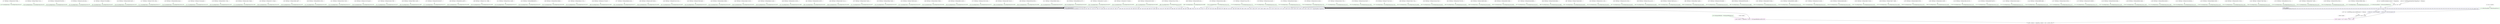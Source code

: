 digraph "verify" {
concentrate=true
node [style=filled, fillcolor=orangered]

"s28" [
label="s28: TestSigmaDslBuilder = TestSigmaDslBuilderCtor()"
shape=box, color=green, tooltip="s28:TestSigmaDslBuilder", style=filled, fillcolor=white
]
"s3" [
label="s3: ColOverArrayBuilder = ColOverArrayBuilderCtor()"
shape=box, color=green, tooltip="s3:ColOverArrayBuilder", style=filled, fillcolor=white
]
"s37" [
label="s37: WECPoint = ECPoint(33ce79,73ff5a,...)"
shape=box, color=gray, tooltip="s37:WECPoint", style=filled, fillcolor=white
]
"s43" [
label="s43: ProveDlogEvidence = ProveDlogEvidenceCtor(s37)"
shape=box, color=green, tooltip="s43:ProveDlogEvidence", style=filled, fillcolor=white
]
"s52" [
label="s52: WECPoint = ECPoint(766a04,72d12c,...)"
shape=box, color=gray, tooltip="s52:WECPoint", style=filled, fillcolor=white
]
"s56" [
label="s56: ProveDlogEvidence = ProveDlogEvidenceCtor(s52)"
shape=box, color=green, tooltip="s56:ProveDlogEvidence", style=filled, fillcolor=white
]
"s65" [
label="s65: WECPoint = ECPoint(6437f0,5497b8,...)"
shape=box, color=gray, tooltip="s65:WECPoint", style=filled, fillcolor=white
]
"s69" [
label="s69: ProveDlogEvidence = ProveDlogEvidenceCtor(s65)"
shape=box, color=green, tooltip="s69:ProveDlogEvidence", style=filled, fillcolor=white
]
"s78" [
label="s78: WECPoint = ECPoint(421a38,43c8ec,...)"
shape=box, color=gray, tooltip="s78:WECPoint", style=filled, fillcolor=white
]
"s82" [
label="s82: ProveDlogEvidence = ProveDlogEvidenceCtor(s78)"
shape=box, color=green, tooltip="s82:ProveDlogEvidence", style=filled, fillcolor=white
]
"s91" [
label="s91: WECPoint = ECPoint(317f1b,68d8bd,...)"
shape=box, color=gray, tooltip="s91:WECPoint", style=filled, fillcolor=white
]
"s95" [
label="s95: ProveDlogEvidence = ProveDlogEvidenceCtor(s91)"
shape=box, color=green, tooltip="s95:ProveDlogEvidence", style=filled, fillcolor=white
]
"s104" [
label="s104: WECPoint = ECPoint(2d2b06,19ed7b,...)"
shape=box, color=gray, tooltip="s104:WECPoint", style=filled, fillcolor=white
]
"s108" [
label="s108: ProveDlogEvidence = ProveDlogEvidenceCtor(s104)"
shape=box, color=green, tooltip="s108:ProveDlogEvidence", style=filled, fillcolor=white
]
"s117" [
label="s117: WECPoint = ECPoint(7a7505,11f5d4,...)"
shape=box, color=gray, tooltip="s117:WECPoint", style=filled, fillcolor=white
]
"s121" [
label="s121: ProveDlogEvidence = ProveDlogEvidenceCtor(s117)"
shape=box, color=green, tooltip="s121:ProveDlogEvidence", style=filled, fillcolor=white
]
"s130" [
label="s130: WECPoint = ECPoint(6c804b,43da42,...)"
shape=box, color=gray, tooltip="s130:WECPoint", style=filled, fillcolor=white
]
"s134" [
label="s134: ProveDlogEvidence = ProveDlogEvidenceCtor(s130)"
shape=box, color=green, tooltip="s134:ProveDlogEvidence", style=filled, fillcolor=white
]
"s143" [
label="s143: WECPoint = ECPoint(1472ab,6aee40,...)"
shape=box, color=gray, tooltip="s143:WECPoint", style=filled, fillcolor=white
]
"s147" [
label="s147: ProveDlogEvidence = ProveDlogEvidenceCtor(s143)"
shape=box, color=green, tooltip="s147:ProveDlogEvidence", style=filled, fillcolor=white
]
"s156" [
label="s156: WECPoint = ECPoint(3f1802,1722bb,...)"
shape=box, color=gray, tooltip="s156:WECPoint", style=filled, fillcolor=white
]
"s160" [
label="s160: ProveDlogEvidence = ProveDlogEvidenceCtor(s156)"
shape=box, color=green, tooltip="s160:ProveDlogEvidence", style=filled, fillcolor=white
]
"s169" [
label="s169: WECPoint = ECPoint(1afb1d,7bdd4b,...)"
shape=box, color=gray, tooltip="s169:WECPoint", style=filled, fillcolor=white
]
"s173" [
label="s173: ProveDlogEvidence = ProveDlogEvidenceCtor(s169)"
shape=box, color=green, tooltip="s173:ProveDlogEvidence", style=filled, fillcolor=white
]
"s182" [
label="s182: WECPoint = ECPoint(45217c,25bee0,...)"
shape=box, color=gray, tooltip="s182:WECPoint", style=filled, fillcolor=white
]
"s186" [
label="s186: ProveDlogEvidence = ProveDlogEvidenceCtor(s182)"
shape=box, color=green, tooltip="s186:ProveDlogEvidence", style=filled, fillcolor=white
]
"s195" [
label="s195: WECPoint = ECPoint(19bfb1,6a8f77,...)"
shape=box, color=gray, tooltip="s195:WECPoint", style=filled, fillcolor=white
]
"s199" [
label="s199: ProveDlogEvidence = ProveDlogEvidenceCtor(s195)"
shape=box, color=green, tooltip="s199:ProveDlogEvidence", style=filled, fillcolor=white
]
"s208" [
label="s208: WECPoint = ECPoint(693918,10051e,...)"
shape=box, color=gray, tooltip="s208:WECPoint", style=filled, fillcolor=white
]
"s212" [
label="s212: ProveDlogEvidence = ProveDlogEvidenceCtor(s208)"
shape=box, color=green, tooltip="s212:ProveDlogEvidence", style=filled, fillcolor=white
]
"s221" [
label="s221: WECPoint = ECPoint(19193e,724335,...)"
shape=box, color=gray, tooltip="s221:WECPoint", style=filled, fillcolor=white
]
"s225" [
label="s225: ProveDlogEvidence = ProveDlogEvidenceCtor(s221)"
shape=box, color=green, tooltip="s225:ProveDlogEvidence", style=filled, fillcolor=white
]
"s234" [
label="s234: WECPoint = ECPoint(122155,6ada55,...)"
shape=box, color=gray, tooltip="s234:WECPoint", style=filled, fillcolor=white
]
"s238" [
label="s238: ProveDlogEvidence = ProveDlogEvidenceCtor(s234)"
shape=box, color=green, tooltip="s238:ProveDlogEvidence", style=filled, fillcolor=white
]
"s247" [
label="s247: WECPoint = ECPoint(322e04,275b87,...)"
shape=box, color=gray, tooltip="s247:WECPoint", style=filled, fillcolor=white
]
"s251" [
label="s251: ProveDlogEvidence = ProveDlogEvidenceCtor(s247)"
shape=box, color=green, tooltip="s251:ProveDlogEvidence", style=filled, fillcolor=white
]
"s260" [
label="s260: WECPoint = ECPoint(709831,31e835,...)"
shape=box, color=gray, tooltip="s260:WECPoint", style=filled, fillcolor=white
]
"s264" [
label="s264: ProveDlogEvidence = ProveDlogEvidenceCtor(s260)"
shape=box, color=green, tooltip="s264:ProveDlogEvidence", style=filled, fillcolor=white
]
"s273" [
label="s273: WECPoint = ECPoint(5047d6,36e707,...)"
shape=box, color=gray, tooltip="s273:WECPoint", style=filled, fillcolor=white
]
"s277" [
label="s277: ProveDlogEvidence = ProveDlogEvidenceCtor(s273)"
shape=box, color=green, tooltip="s277:ProveDlogEvidence", style=filled, fillcolor=white
]
"s286" [
label="s286: WECPoint = ECPoint(fb322a,4d8701,...)"
shape=box, color=gray, tooltip="s286:WECPoint", style=filled, fillcolor=white
]
"s290" [
label="s290: ProveDlogEvidence = ProveDlogEvidenceCtor(s286)"
shape=box, color=green, tooltip="s290:ProveDlogEvidence", style=filled, fillcolor=white
]
"s299" [
label="s299: WECPoint = ECPoint(1151c1,7dff5b,...)"
shape=box, color=gray, tooltip="s299:WECPoint", style=filled, fillcolor=white
]
"s303" [
label="s303: ProveDlogEvidence = ProveDlogEvidenceCtor(s299)"
shape=box, color=green, tooltip="s303:ProveDlogEvidence", style=filled, fillcolor=white
]
"s312" [
label="s312: WECPoint = ECPoint(5332e1,3ce958,...)"
shape=box, color=gray, tooltip="s312:WECPoint", style=filled, fillcolor=white
]
"s316" [
label="s316: ProveDlogEvidence = ProveDlogEvidenceCtor(s312)"
shape=box, color=green, tooltip="s316:ProveDlogEvidence", style=filled, fillcolor=white
]
"s325" [
label="s325: WECPoint = ECPoint(69fd8d,f6027a,...)"
shape=box, color=gray, tooltip="s325:WECPoint", style=filled, fillcolor=white
]
"s329" [
label="s329: ProveDlogEvidence = ProveDlogEvidenceCtor(s325)"
shape=box, color=green, tooltip="s329:ProveDlogEvidence", style=filled, fillcolor=white
]
"s338" [
label="s338: WECPoint = ECPoint(655e32,669e61,...)"
shape=box, color=gray, tooltip="s338:WECPoint", style=filled, fillcolor=white
]
"s342" [
label="s342: ProveDlogEvidence = ProveDlogEvidenceCtor(s338)"
shape=box, color=green, tooltip="s342:ProveDlogEvidence", style=filled, fillcolor=white
]
"s351" [
label="s351: WECPoint = ECPoint(5fdca5,1137a4,...)"
shape=box, color=gray, tooltip="s351:WECPoint", style=filled, fillcolor=white
]
"s355" [
label="s355: ProveDlogEvidence = ProveDlogEvidenceCtor(s351)"
shape=box, color=green, tooltip="s355:ProveDlogEvidence", style=filled, fillcolor=white
]
"s364" [
label="s364: WECPoint = ECPoint(ec1275,6cb3e7,...)"
shape=box, color=gray, tooltip="s364:WECPoint", style=filled, fillcolor=white
]
"s368" [
label="s368: ProveDlogEvidence = ProveDlogEvidenceCtor(s364)"
shape=box, color=green, tooltip="s368:ProveDlogEvidence", style=filled, fillcolor=white
]
"s377" [
label="s377: WECPoint = ECPoint(499a8b,5ac39a,...)"
shape=box, color=gray, tooltip="s377:WECPoint", style=filled, fillcolor=white
]
"s381" [
label="s381: ProveDlogEvidence = ProveDlogEvidenceCtor(s377)"
shape=box, color=green, tooltip="s381:ProveDlogEvidence", style=filled, fillcolor=white
]
"s390" [
label="s390: WECPoint = ECPoint(1a30d7,6d2dcb,...)"
shape=box, color=gray, tooltip="s390:WECPoint", style=filled, fillcolor=white
]
"s394" [
label="s394: ProveDlogEvidence = ProveDlogEvidenceCtor(s390)"
shape=box, color=green, tooltip="s394:ProveDlogEvidence", style=filled, fillcolor=white
]
"s403" [
label="s403: WECPoint = ECPoint(6215a5,315c5a,...)"
shape=box, color=gray, tooltip="s403:WECPoint", style=filled, fillcolor=white
]
"s407" [
label="s407: ProveDlogEvidence = ProveDlogEvidenceCtor(s403)"
shape=box, color=green, tooltip="s407:ProveDlogEvidence", style=filled, fillcolor=white
]
"s416" [
label="s416: WECPoint = ECPoint(337f48,34e6cf,...)"
shape=box, color=gray, tooltip="s416:WECPoint", style=filled, fillcolor=white
]
"s420" [
label="s420: ProveDlogEvidence = ProveDlogEvidenceCtor(s416)"
shape=box, color=green, tooltip="s420:ProveDlogEvidence", style=filled, fillcolor=white
]
"s429" [
label="s429: WECPoint = ECPoint(49a94c,306640,...)"
shape=box, color=gray, tooltip="s429:WECPoint", style=filled, fillcolor=white
]
"s433" [
label="s433: ProveDlogEvidence = ProveDlogEvidenceCtor(s429)"
shape=box, color=green, tooltip="s433:ProveDlogEvidence", style=filled, fillcolor=white
]
"s442" [
label="s442: WECPoint = ECPoint(19ebb2,310169,...)"
shape=box, color=gray, tooltip="s442:WECPoint", style=filled, fillcolor=white
]
"s446" [
label="s446: ProveDlogEvidence = ProveDlogEvidenceCtor(s442)"
shape=box, color=green, tooltip="s446:ProveDlogEvidence", style=filled, fillcolor=white
]
"s455" [
label="s455: WECPoint = ECPoint(6bbe3c,22ad43,...)"
shape=box, color=gray, tooltip="s455:WECPoint", style=filled, fillcolor=white
]
"s459" [
label="s459: ProveDlogEvidence = ProveDlogEvidenceCtor(s455)"
shape=box, color=green, tooltip="s459:ProveDlogEvidence", style=filled, fillcolor=white
]
"s468" [
label="s468: WECPoint = ECPoint(4b33c1,36e76a,...)"
shape=box, color=gray, tooltip="s468:WECPoint", style=filled, fillcolor=white
]
"s472" [
label="s472: ProveDlogEvidence = ProveDlogEvidenceCtor(s468)"
shape=box, color=green, tooltip="s472:ProveDlogEvidence", style=filled, fillcolor=white
]
"s481" [
label="s481: WECPoint = ECPoint(6c835c,5c9576,...)"
shape=box, color=gray, tooltip="s481:WECPoint", style=filled, fillcolor=white
]
"s485" [
label="s485: ProveDlogEvidence = ProveDlogEvidenceCtor(s481)"
shape=box, color=green, tooltip="s485:ProveDlogEvidence", style=filled, fillcolor=white
]
"s494" [
label="s494: WECPoint = ECPoint(1b0db7,2d11a2,...)"
shape=box, color=gray, tooltip="s494:WECPoint", style=filled, fillcolor=white
]
"s498" [
label="s498: ProveDlogEvidence = ProveDlogEvidenceCtor(s494)"
shape=box, color=green, tooltip="s498:ProveDlogEvidence", style=filled, fillcolor=white
]
"s507" [
label="s507: WECPoint = ECPoint(23de37,54281a,...)"
shape=box, color=gray, tooltip="s507:WECPoint", style=filled, fillcolor=white
]
"s511" [
label="s511: ProveDlogEvidence = ProveDlogEvidenceCtor(s507)"
shape=box, color=green, tooltip="s511:ProveDlogEvidence", style=filled, fillcolor=white
]
"s520" [
label="s520: WECPoint = ECPoint(3009ab,74b284,...)"
shape=box, color=gray, tooltip="s520:WECPoint", style=filled, fillcolor=white
]
"s524" [
label="s524: ProveDlogEvidence = ProveDlogEvidenceCtor(s520)"
shape=box, color=green, tooltip="s524:ProveDlogEvidence", style=filled, fillcolor=white
]
"s533" [
label="s533: WECPoint = ECPoint(71695f,242a92,...)"
shape=box, color=gray, tooltip="s533:WECPoint", style=filled, fillcolor=white
]
"s537" [
label="s537: ProveDlogEvidence = ProveDlogEvidenceCtor(s533)"
shape=box, color=green, tooltip="s537:ProveDlogEvidence", style=filled, fillcolor=white
]
"s546" [
label="s546: WECPoint = ECPoint(338d1b,79590b,...)"
shape=box, color=gray, tooltip="s546:WECPoint", style=filled, fillcolor=white
]
"s550" [
label="s550: ProveDlogEvidence = ProveDlogEvidenceCtor(s546)"
shape=box, color=green, tooltip="s550:ProveDlogEvidence", style=filled, fillcolor=white
]
"s559" [
label="s559: WECPoint = ECPoint(6f3fc1,3dd13d,...)"
shape=box, color=gray, tooltip="s559:WECPoint", style=filled, fillcolor=white
]
"s563" [
label="s563: ProveDlogEvidence = ProveDlogEvidenceCtor(s559)"
shape=box, color=green, tooltip="s563:ProveDlogEvidence", style=filled, fillcolor=white
]
"s572" [
label="s572: WECPoint = ECPoint(aa7282,52c5dd,...)"
shape=box, color=gray, tooltip="s572:WECPoint", style=filled, fillcolor=white
]
"s576" [
label="s576: ProveDlogEvidence = ProveDlogEvidenceCtor(s572)"
shape=box, color=green, tooltip="s576:ProveDlogEvidence", style=filled, fillcolor=white
]
"s585" [
label="s585: WECPoint = ECPoint(2c9827,644132,...)"
shape=box, color=gray, tooltip="s585:WECPoint", style=filled, fillcolor=white
]
"s589" [
label="s589: ProveDlogEvidence = ProveDlogEvidenceCtor(s585)"
shape=box, color=green, tooltip="s589:ProveDlogEvidence", style=filled, fillcolor=white
]
"s598" [
label="s598: WECPoint = ECPoint(30032f,a8740b,...)"
shape=box, color=gray, tooltip="s598:WECPoint", style=filled, fillcolor=white
]
"s602" [
label="s602: ProveDlogEvidence = ProveDlogEvidenceCtor(s598)"
shape=box, color=green, tooltip="s602:ProveDlogEvidence", style=filled, fillcolor=white
]
"s611" [
label="s611: WECPoint = ECPoint(3884f3,16bd2a,...)"
shape=box, color=gray, tooltip="s611:WECPoint", style=filled, fillcolor=white
]
"s615" [
label="s615: ProveDlogEvidence = ProveDlogEvidenceCtor(s611)"
shape=box, color=green, tooltip="s615:ProveDlogEvidence", style=filled, fillcolor=white
]
"s624" [
label="s624: WECPoint = ECPoint(66b5b3,447270,...)"
shape=box, color=gray, tooltip="s624:WECPoint", style=filled, fillcolor=white
]
"s628" [
label="s628: ProveDlogEvidence = ProveDlogEvidenceCtor(s624)"
shape=box, color=green, tooltip="s628:ProveDlogEvidence", style=filled, fillcolor=white
]
"s637" [
label="s637: WECPoint = ECPoint(40e17e,1ab319,...)"
shape=box, color=gray, tooltip="s637:WECPoint", style=filled, fillcolor=white
]
"s641" [
label="s641: ProveDlogEvidence = ProveDlogEvidenceCtor(s637)"
shape=box, color=green, tooltip="s641:ProveDlogEvidence", style=filled, fillcolor=white
]
"s650" [
label="s650: WECPoint = ECPoint(621170,28ed54,...)"
shape=box, color=gray, tooltip="s650:WECPoint", style=filled, fillcolor=white
]
"s654" [
label="s654: ProveDlogEvidence = ProveDlogEvidenceCtor(s650)"
shape=box, color=green, tooltip="s654:ProveDlogEvidence", style=filled, fillcolor=white
]
"s663" [
label="s663: WECPoint = ECPoint(423615,626417,...)"
shape=box, color=gray, tooltip="s663:WECPoint", style=filled, fillcolor=white
]
"s667" [
label="s667: ProveDlogEvidence = ProveDlogEvidenceCtor(s663)"
shape=box, color=green, tooltip="s667:ProveDlogEvidence", style=filled, fillcolor=white
]
"s676" [
label="s676: WECPoint = ECPoint(105ccb,37d5dc,...)"
shape=box, color=gray, tooltip="s676:WECPoint", style=filled, fillcolor=white
]
"s680" [
label="s680: ProveDlogEvidence = ProveDlogEvidenceCtor(s676)"
shape=box, color=green, tooltip="s680:ProveDlogEvidence", style=filled, fillcolor=white
]
"s689" [
label="s689: WECPoint = ECPoint(5e3f5f,5a1f4c,...)"
shape=box, color=gray, tooltip="s689:WECPoint", style=filled, fillcolor=white
]
"s693" [
label="s693: ProveDlogEvidence = ProveDlogEvidenceCtor(s689)"
shape=box, color=green, tooltip="s693:ProveDlogEvidence", style=filled, fillcolor=white
]
"s702" [
label="s702: WECPoint = ECPoint(3d22bd,2ad8fe,...)"
shape=box, color=gray, tooltip="s702:WECPoint", style=filled, fillcolor=white
]
"s706" [
label="s706: ProveDlogEvidence = ProveDlogEvidenceCtor(s702)"
shape=box, color=green, tooltip="s706:ProveDlogEvidence", style=filled, fillcolor=white
]
"s715" [
label="s715: WECPoint = ECPoint(b723ca,6c70f2,...)"
shape=box, color=gray, tooltip="s715:WECPoint", style=filled, fillcolor=white
]
"s719" [
label="s719: ProveDlogEvidence = ProveDlogEvidenceCtor(s715)"
shape=box, color=green, tooltip="s719:ProveDlogEvidence", style=filled, fillcolor=white
]
"s728" [
label="s728: WECPoint = ECPoint(3cd2ac,6ae1f8,...)"
shape=box, color=gray, tooltip="s728:WECPoint", style=filled, fillcolor=white
]
"s732" [
label="s732: ProveDlogEvidence = ProveDlogEvidenceCtor(s728)"
shape=box, color=green, tooltip="s732:ProveDlogEvidence", style=filled, fillcolor=white
]
"s741" [
label="s741: WECPoint = ECPoint(85a5d2,63ebef,...)"
shape=box, color=gray, tooltip="s741:WECPoint", style=filled, fillcolor=white
]
"s745" [
label="s745: ProveDlogEvidence = ProveDlogEvidenceCtor(s741)"
shape=box, color=green, tooltip="s745:ProveDlogEvidence", style=filled, fillcolor=white
]
"s754" [
label="s754: WECPoint = ECPoint(5e5c24,241b64,...)"
shape=box, color=gray, tooltip="s754:WECPoint", style=filled, fillcolor=white
]
"s758" [
label="s758: ProveDlogEvidence = ProveDlogEvidenceCtor(s754)"
shape=box, color=green, tooltip="s758:ProveDlogEvidence", style=filled, fillcolor=white
]
"s767" [
label="s767: WECPoint = ECPoint(423d2b,5173f4,...)"
shape=box, color=gray, tooltip="s767:WECPoint", style=filled, fillcolor=white
]
"s771" [
label="s771: ProveDlogEvidence = ProveDlogEvidenceCtor(s767)"
shape=box, color=green, tooltip="s771:ProveDlogEvidence", style=filled, fillcolor=white
]
"s780" [
label="s780: WECPoint = ECPoint(2d1da5,564237,...)"
shape=box, color=gray, tooltip="s780:WECPoint", style=filled, fillcolor=white
]
"s784" [
label="s784: ProveDlogEvidence = ProveDlogEvidenceCtor(s780)"
shape=box, color=green, tooltip="s784:ProveDlogEvidence", style=filled, fillcolor=white
]
"s793" [
label="s793: WECPoint = ECPoint(2772ef,7e2c63,...)"
shape=box, color=gray, tooltip="s793:WECPoint", style=filled, fillcolor=white
]
"s797" [
label="s797: ProveDlogEvidence = ProveDlogEvidenceCtor(s793)"
shape=box, color=green, tooltip="s797:ProveDlogEvidence", style=filled, fillcolor=white
]
"s806" [
label="s806: WECPoint = ECPoint(7b2d91,17fa2a,...)"
shape=box, color=gray, tooltip="s806:WECPoint", style=filled, fillcolor=white
]
"s810" [
label="s810: ProveDlogEvidence = ProveDlogEvidenceCtor(s806)"
shape=box, color=green, tooltip="s810:ProveDlogEvidence", style=filled, fillcolor=white
]
"s819" [
label="s819: WECPoint = ECPoint(1e524a,67e1d6,...)"
shape=box, color=gray, tooltip="s819:WECPoint", style=filled, fillcolor=white
]
"s823" [
label="s823: ProveDlogEvidence = ProveDlogEvidenceCtor(s819)"
shape=box, color=green, tooltip="s823:ProveDlogEvidence", style=filled, fillcolor=white
]
"s832" [
label="s832: WECPoint = ECPoint(3dc575,651504,...)"
shape=box, color=gray, tooltip="s832:WECPoint", style=filled, fillcolor=white
]
"s836" [
label="s836: ProveDlogEvidence = ProveDlogEvidenceCtor(s832)"
shape=box, color=green, tooltip="s836:ProveDlogEvidence", style=filled, fillcolor=white
]
"s845" [
label="s845: WECPoint = ECPoint(149df6,54e66c,...)"
shape=box, color=gray, tooltip="s845:WECPoint", style=filled, fillcolor=white
]
"s849" [
label="s849: ProveDlogEvidence = ProveDlogEvidenceCtor(s845)"
shape=box, color=green, tooltip="s849:ProveDlogEvidence", style=filled, fillcolor=white
]
"s858" [
label="s858: WECPoint = ECPoint(6cf925,359fd1,...)"
shape=box, color=gray, tooltip="s858:WECPoint", style=filled, fillcolor=white
]
"s862" [
label="s862: ProveDlogEvidence = ProveDlogEvidenceCtor(s858)"
shape=box, color=green, tooltip="s862:ProveDlogEvidence", style=filled, fillcolor=white
]
"s871" [
label="s871: WECPoint = ECPoint(616a3d,6d681a,...)"
shape=box, color=gray, tooltip="s871:WECPoint", style=filled, fillcolor=white
]
"s875" [
label="s875: ProveDlogEvidence = ProveDlogEvidenceCtor(s871)"
shape=box, color=green, tooltip="s875:ProveDlogEvidence", style=filled, fillcolor=white
]
"s884" [
label="s884: WECPoint = ECPoint(55445f,3498cd,...)"
shape=box, color=gray, tooltip="s884:WECPoint", style=filled, fillcolor=white
]
"s888" [
label="s888: ProveDlogEvidence = ProveDlogEvidenceCtor(s884)"
shape=box, color=green, tooltip="s888:ProveDlogEvidence", style=filled, fillcolor=white
]
"s897" [
label="s897: WECPoint = ECPoint(724448,3d30b7,...)"
shape=box, color=gray, tooltip="s897:WECPoint", style=filled, fillcolor=white
]
"s901" [
label="s901: ProveDlogEvidence = ProveDlogEvidenceCtor(s897)"
shape=box, color=green, tooltip="s901:ProveDlogEvidence", style=filled, fillcolor=white
]
"s910" [
label="s910: WECPoint = ECPoint(1fe101,c15c9c,...)"
shape=box, color=gray, tooltip="s910:WECPoint", style=filled, fillcolor=white
]
"s914" [
label="s914: ProveDlogEvidence = ProveDlogEvidenceCtor(s910)"
shape=box, color=green, tooltip="s914:ProveDlogEvidence", style=filled, fillcolor=white
]
"s923" [
label="s923: WECPoint = ECPoint(4ce7de,74f13b,...)"
shape=box, color=gray, tooltip="s923:WECPoint", style=filled, fillcolor=white
]
"s927" [
label="s927: ProveDlogEvidence = ProveDlogEvidenceCtor(s923)"
shape=box, color=green, tooltip="s927:ProveDlogEvidence", style=filled, fillcolor=white
]
"s936" [
label="s936: WECPoint = ECPoint(1281aa,4a152c,...)"
shape=box, color=gray, tooltip="s936:WECPoint", style=filled, fillcolor=white
]
"s940" [
label="s940: ProveDlogEvidence = ProveDlogEvidenceCtor(s936)"
shape=box, color=green, tooltip="s940:ProveDlogEvidence", style=filled, fillcolor=white
]
"s949" [
label="s949: WECPoint = ECPoint(7c9d95,4ae11a,...)"
shape=box, color=gray, tooltip="s949:WECPoint", style=filled, fillcolor=white
]
"s953" [
label="s953: ProveDlogEvidence = ProveDlogEvidenceCtor(s949)"
shape=box, color=green, tooltip="s953:ProveDlogEvidence", style=filled, fillcolor=white
]
"s962" [
label="s962: WECPoint = ECPoint(3f6ae7,4ed8cd,...)"
shape=box, color=gray, tooltip="s962:WECPoint", style=filled, fillcolor=white
]
"s966" [
label="s966: ProveDlogEvidence = ProveDlogEvidenceCtor(s962)"
shape=box, color=green, tooltip="s966:ProveDlogEvidence", style=filled, fillcolor=white
]
"s975" [
label="s975: WECPoint = ECPoint(431539,40bbb7,...)"
shape=box, color=gray, tooltip="s975:WECPoint", style=filled, fillcolor=white
]
"s979" [
label="s979: ProveDlogEvidence = ProveDlogEvidenceCtor(s975)"
shape=box, color=green, tooltip="s979:ProveDlogEvidence", style=filled, fillcolor=white
]
"s988" [
label="s988: WECPoint = ECPoint(4b9766,6e1662,...)"
shape=box, color=gray, tooltip="s988:WECPoint", style=filled, fillcolor=white
]
"s992" [
label="s992: ProveDlogEvidence = ProveDlogEvidenceCtor(s988)"
shape=box, color=green, tooltip="s992:ProveDlogEvidence", style=filled, fillcolor=white
]
"s1001" [
label="s1001: WECPoint = ECPoint(4fed70,5c60ab,...)"
shape=box, color=gray, tooltip="s1001:WECPoint", style=filled, fillcolor=white
]
"s1005" [
label="s1005: ProveDlogEvidence = ProveDlogEvidenceCtor(s1001)"
shape=box, color=green, tooltip="s1005:ProveDlogEvidence", style=filled, fillcolor=white
]
"s1014" [
label="s1014: WECPoint = ECPoint(600652,2a8996,...)"
shape=box, color=gray, tooltip="s1014:WECPoint", style=filled, fillcolor=white
]
"s1018" [
label="s1018: ProveDlogEvidence = ProveDlogEvidenceCtor(s1014)"
shape=box, color=green, tooltip="s1018:ProveDlogEvidence", style=filled, fillcolor=white
]
"s1027" [
label="s1027: WECPoint = ECPoint(6ce313,2e1bfd,...)"
shape=box, color=gray, tooltip="s1027:WECPoint", style=filled, fillcolor=white
]
"s1031" [
label="s1031: ProveDlogEvidence = ProveDlogEvidenceCtor(s1027)"
shape=box, color=green, tooltip="s1031:ProveDlogEvidence", style=filled, fillcolor=white
]
"s1040" [
label="s1040: WECPoint = ECPoint(44464f,3efd5f,...)"
shape=box, color=gray, tooltip="s1040:WECPoint", style=filled, fillcolor=white
]
"s1044" [
label="s1044: ProveDlogEvidence = ProveDlogEvidenceCtor(s1040)"
shape=box, color=green, tooltip="s1044:ProveDlogEvidence", style=filled, fillcolor=white
]
"s1053" [
label="s1053: WECPoint = ECPoint(2bfbc7,910b43,...)"
shape=box, color=gray, tooltip="s1053:WECPoint", style=filled, fillcolor=white
]
"s1057" [
label="s1057: ProveDlogEvidence = ProveDlogEvidenceCtor(s1053)"
shape=box, color=green, tooltip="s1057:ProveDlogEvidence", style=filled, fillcolor=white
]
"s1066" [
label="s1066: WECPoint = ECPoint(7bd027,7ab894,...)"
shape=box, color=gray, tooltip="s1066:WECPoint", style=filled, fillcolor=white
]
"s1070" [
label="s1070: ProveDlogEvidence = ProveDlogEvidenceCtor(s1066)"
shape=box, color=green, tooltip="s1070:ProveDlogEvidence", style=filled, fillcolor=white
]
"s1079" [
label="s1079: WECPoint = ECPoint(5c9e99,267369,...)"
shape=box, color=gray, tooltip="s1079:WECPoint", style=filled, fillcolor=white
]
"s1083" [
label="s1083: ProveDlogEvidence = ProveDlogEvidenceCtor(s1079)"
shape=box, color=green, tooltip="s1083:ProveDlogEvidence", style=filled, fillcolor=white
]
"s1092" [
label="s1092: WECPoint = ECPoint(4fe3c3,2d3f35,...)"
shape=box, color=gray, tooltip="s1092:WECPoint", style=filled, fillcolor=white
]
"s1096" [
label="s1096: ProveDlogEvidence = ProveDlogEvidenceCtor(s1092)"
shape=box, color=green, tooltip="s1096:ProveDlogEvidence", style=filled, fillcolor=white
]
"s1105" [
label="s1105: WECPoint = ECPoint(18f414,621533,...)"
shape=box, color=gray, tooltip="s1105:WECPoint", style=filled, fillcolor=white
]
"s1109" [
label="s1109: ProveDlogEvidence = ProveDlogEvidenceCtor(s1105)"
shape=box, color=green, tooltip="s1109:ProveDlogEvidence", style=filled, fillcolor=white
]
"s1118" [
label="s1118: WECPoint = ECPoint(6d4f70,fde790,...)"
shape=box, color=gray, tooltip="s1118:WECPoint", style=filled, fillcolor=white
]
"s1122" [
label="s1122: ProveDlogEvidence = ProveDlogEvidenceCtor(s1118)"
shape=box, color=green, tooltip="s1122:ProveDlogEvidence", style=filled, fillcolor=white
]
"s1131" [
label="s1131: WECPoint = ECPoint(23dc34,34ecb0,...)"
shape=box, color=gray, tooltip="s1131:WECPoint", style=filled, fillcolor=white
]
"s1135" [
label="s1135: ProveDlogEvidence = ProveDlogEvidenceCtor(s1131)"
shape=box, color=green, tooltip="s1135:ProveDlogEvidence", style=filled, fillcolor=white
]
"s1144" [
label="s1144: WECPoint = ECPoint(366f30,4dfef1,...)"
shape=box, color=gray, tooltip="s1144:WECPoint", style=filled, fillcolor=white
]
"s1148" [
label="s1148: ProveDlogEvidence = ProveDlogEvidenceCtor(s1144)"
shape=box, color=green, tooltip="s1148:ProveDlogEvidence", style=filled, fillcolor=white
]
"s1157" [
label="s1157: WECPoint = ECPoint(424bc9,195543,...)"
shape=box, color=gray, tooltip="s1157:WECPoint", style=filled, fillcolor=white
]
"s1161" [
label="s1161: ProveDlogEvidence = ProveDlogEvidenceCtor(s1157)"
shape=box, color=green, tooltip="s1161:ProveDlogEvidence", style=filled, fillcolor=white
]
"s1170" [
label="s1170: WECPoint = ECPoint(41b07d,266306,...)"
shape=box, color=gray, tooltip="s1170:WECPoint", style=filled, fillcolor=white
]
"s1174" [
label="s1174: ProveDlogEvidence = ProveDlogEvidenceCtor(s1170)"
shape=box, color=green, tooltip="s1174:ProveDlogEvidence", style=filled, fillcolor=white
]
"s1183" [
label="s1183: WECPoint = ECPoint(59243b,61848e,...)"
shape=box, color=gray, tooltip="s1183:WECPoint", style=filled, fillcolor=white
]
"s1187" [
label="s1187: ProveDlogEvidence = ProveDlogEvidenceCtor(s1183)"
shape=box, color=green, tooltip="s1187:ProveDlogEvidence", style=filled, fillcolor=white
]
"s1196" [
label="s1196: WECPoint = ECPoint(6e659d,164e9e,...)"
shape=box, color=gray, tooltip="s1196:WECPoint", style=filled, fillcolor=white
]
"s1200" [
label="s1200: ProveDlogEvidence = ProveDlogEvidenceCtor(s1196)"
shape=box, color=green, tooltip="s1200:ProveDlogEvidence", style=filled, fillcolor=white
]
"s1209" [
label="s1209: WECPoint = ECPoint(2f85a3,8d4293,...)"
shape=box, color=gray, tooltip="s1209:WECPoint", style=filled, fillcolor=white
]
"s1213" [
label="s1213: ProveDlogEvidence = ProveDlogEvidenceCtor(s1209)"
shape=box, color=green, tooltip="s1213:ProveDlogEvidence", style=filled, fillcolor=white
]
"s1222" [
label="s1222: WECPoint = ECPoint(1b22cf,b9b1be,...)"
shape=box, color=gray, tooltip="s1222:WECPoint", style=filled, fillcolor=white
]
"s1226" [
label="s1226: ProveDlogEvidence = ProveDlogEvidenceCtor(s1222)"
shape=box, color=green, tooltip="s1226:ProveDlogEvidence", style=filled, fillcolor=white
]
"s1235" [
label="s1235: WECPoint = ECPoint(50d9e6,216036,...)"
shape=box, color=gray, tooltip="s1235:WECPoint", style=filled, fillcolor=white
]
"s1239" [
label="s1239: ProveDlogEvidence = ProveDlogEvidenceCtor(s1235)"
shape=box, color=green, tooltip="s1239:ProveDlogEvidence", style=filled, fillcolor=white
]
"s1248" [
label="s1248: WECPoint = ECPoint(4d1801,351b2b,...)"
shape=box, color=gray, tooltip="s1248:WECPoint", style=filled, fillcolor=white
]
"s1252" [
label="s1252: ProveDlogEvidence = ProveDlogEvidenceCtor(s1248)"
shape=box, color=green, tooltip="s1252:ProveDlogEvidence", style=filled, fillcolor=white
]
"s1261" [
label="s1261: WECPoint = ECPoint(737efb,70dec0,...)"
shape=box, color=gray, tooltip="s1261:WECPoint", style=filled, fillcolor=white
]
"s1265" [
label="s1265: ProveDlogEvidence = ProveDlogEvidenceCtor(s1261)"
shape=box, color=green, tooltip="s1265:ProveDlogEvidence", style=filled, fillcolor=white
]
"s1274" [
label="s1274: WECPoint = ECPoint(6fb194,417a5c,...)"
shape=box, color=gray, tooltip="s1274:WECPoint", style=filled, fillcolor=white
]
"s1278" [
label="s1278: ProveDlogEvidence = ProveDlogEvidenceCtor(s1274)"
shape=box, color=green, tooltip="s1278:ProveDlogEvidence", style=filled, fillcolor=white
]
"s1287" [
label="s1287: WECPoint = ECPoint(33fa77,2e90cc,...)"
shape=box, color=gray, tooltip="s1287:WECPoint", style=filled, fillcolor=white
]
"s1291" [
label="s1291: ProveDlogEvidence = ProveDlogEvidenceCtor(s1287)"
shape=box, color=green, tooltip="s1291:ProveDlogEvidence", style=filled, fillcolor=white
]
"s1300" [
label="s1300: WECPoint = ECPoint(53078e,2555e5,...)"
shape=box, color=gray, tooltip="s1300:WECPoint", style=filled, fillcolor=white
]
"s1304" [
label="s1304: ProveDlogEvidence = ProveDlogEvidenceCtor(s1300)"
shape=box, color=green, tooltip="s1304:ProveDlogEvidence", style=filled, fillcolor=white
]
"s1313" [
label="s1313: WECPoint = ECPoint(19089b,10b8a1,...)"
shape=box, color=gray, tooltip="s1313:WECPoint", style=filled, fillcolor=white
]
"s1317" [
label="s1317: ProveDlogEvidence = ProveDlogEvidenceCtor(s1313)"
shape=box, color=green, tooltip="s1317:ProveDlogEvidence", style=filled, fillcolor=white
]
"s1328" [
label="s1328: Col[SigmaProp] =\ls3.ColBuilder.fromItems(ArrayBuffer(s43, s56, s69, s82, s95, s108, s121, s134, s147, s160, s173, s186, s199, s212, s225, s238, s251, s264, s277, s290, s303, s316, s329, s342, s355, s368, s381, s394, s407, s420, s433, s446, s459, s472, s485, s498, s511, s524, s537, s550, s563, s576, s589, s602, s615, s628, s641, s654, s667, s680, s693, s706, s719, s732, s745, s758, s771, s784, s797, s810, s823, s836, s849, s862, s875, s888, s901, s914, s927, s940, s953, s966, s979, s992, s1005, s1018, s1031, s1044, s1057, s1070, s1083, s1096, s1109, s1122, s1135, s1148, s1161, s1174, s1187, s1200, s1213, s1226, s1239, s1252, s1265, s1278, s1291, s1304, s1317), SigmaPropElem<SigmaProp>)\l"
shape=box, color=darkblue, tooltip="s1328:Col[SigmaProp]", style=filled, fillcolor=white
]
subgraph cluster_s1346 {
style=dashed; color="#FFCCFF"
"s1344" [
label="s1344: Context"
shape=oval, color=gray, tooltip="s1344:Context", style=filled, fillcolor=white
]
"s1346" [
label="s1346: Context => SigmaProp = s1344 => s28.SigmaDslBuilder.anyZK(s1328)"
shape=box, color=magenta, tooltip="s1346:Context => SigmaProp", style=filled, fillcolor=white
]
{rank=source; s1344}
{rank=sink; s1346}
}
"s45" [
label="s45: Int = CostOf(ProveDlogEval:(SUnit) => SSigmaProp)"
shape=box, color=gray, tooltip="s45:Int", style=filled, fillcolor=white
]
"s49" [
label="s49: Int = CostOf(SigmaPropIsValid:(SSigmaProp) => SBoolean)"
shape=box, color=gray, tooltip="s49:Int", style=filled, fillcolor=white
]
"s50" [
label="s50: Int = s45 + s49"
shape=box, color=gray, tooltip="s50:Int", style=filled, fillcolor=white
]
"s1332" [
label="s1332: Col[Int] =\ls3.ColBuilder.fromItems(Vector(s50, s50, s50, s50, s50, s50, s50, s50, s50, s50, s50, s50, s50, s50, s50, s50, s50, s50, s50, s50, s50, s50, s50, s50, s50, s50, s50, s50, s50, s50, s50, s50, s50, s50, s50, s50, s50, s50, s50, s50, s50, s50, s50, s50, s50, s50, s50, s50, s50, s50, s50, s50, s50, s50, s50, s50, s50, s50, s50, s50, s50, s50, s50, s50, s50, s50, s50, s50, s50, s50, s50, s50, s50, s50, s50, s50, s50, s50, s50, s50, s50, s50, s50, s50, s50, s50, s50, s50, s50, s50, s50, s50, s50, s50, s50, s50, s50, s50, s50), anon$7<Int>)\l"
shape=box, color=darkblue, tooltip="s1332:Col[Int]", style=filled, fillcolor=white
]
"s11" [
label="s11: Int = Const(0)"
shape=box, color=gray, tooltip="s11:Int", style=filled, fillcolor=white
]
"s12" [
label="s12: IntPlusMonoid[Int] = IntPlusMonoidCtor(s11)"
shape=box, color=green, tooltip="s12:IntPlusMonoid[Int]", style=filled, fillcolor=white
]
"s1334" [
label="s1334: Int = s1332.Col.sum(s12)"
shape=box, color=darkblue, tooltip="s1334:Int", style=filled, fillcolor=white
]
"s1337" [
label="s1337: Int = CostOf(OR_per_item:(Col[SBoolean]) => SBoolean)"
shape=box, color=gray, tooltip="s1337:Int", style=filled, fillcolor=white
]
"s1336" [
label="s1336: Int = s1332.Col.length()"
shape=box, color=darkblue, tooltip="s1336:Int", style=filled, fillcolor=white
]
"s1338" [
label="s1338: Int = s1337 * s1336"
shape=box, color=gray, tooltip="s1338:Int", style=filled, fillcolor=white
]
subgraph cluster_s3250 {
style=dashed; color="#FFCCFF"
"s3248" [
label="s3248: Context"
shape=oval, color=gray, tooltip="s3248:Context", style=filled, fillcolor=white
]
"s3250" [
label="s3250: Context => Int = s3248 => s1334 + s1338"
shape=box, color=magenta, tooltip="s3250:Context => Int", style=filled, fillcolor=white
]
{rank=source; s3248}
{rank=sink; s3250}
}
"s4854" [
label="s4854: (Context => SigmaProp, Context => Int) = (s1346, s3250)"
shape=box, color=gray, tooltip="s4854:(Context => SigmaProp, Context => Int)", style=filled, fillcolor=white
]
"s65" -> "s69" [style=solid]
"s624" -> "s628" [style=solid]
"s1027" -> "s1031" [style=solid]
"s1079" -> "s1083" [style=solid]
"s1196" -> "s1200" [style=solid]
"s1001" -> "s1005" [style=solid]
"s507" -> "s511" [style=solid]
"s52" -> "s56" [style=solid]
"s546" -> "s550" [style=solid]
"s793" -> "s797" [style=solid]
"s468" -> "s472" [style=solid]
"s1261" -> "s1265" [style=solid]
"s715" -> "s719" [style=solid]
"s312" -> "s316" [style=solid]
"s1105" -> "s1109" [style=solid]
"s1332" -> "s1334" [style=solid]
"s12" -> "s1334" [style=solid]
"s481" -> "s485" [style=solid]
"s234" -> "s238" [style=solid]
"s117" -> "s121" [style=solid]
"s962" -> "s966" [style=solid]
"s598" -> "s602" [style=solid]
"s143" -> "s147" [style=solid]
"s845" -> "s849" [style=solid]
"s806" -> "s810" [style=solid]
"s1337" -> "s1338" [style=solid]
"s1336" -> "s1338" [style=solid]
"s377" -> "s381" [style=solid]
"s1053" -> "s1057" [style=solid]
"s858" -> "s862" [style=solid]
"s1170" -> "s1174" [style=solid]
"s156" -> "s160" [style=solid]
"s403" -> "s407" [style=solid]
"s689" -> "s693" [style=solid]
"s3248" -> "s3250" [style=dashed, color=lightgray, weight=0]
"s1334" -> "s3250" [style=solid]
"s1338" -> "s3250" [style=solid]
"s325" -> "s329" [style=solid]
"s1287" -> "s1291" [style=solid]
"s611" -> "s615" [style=solid]
"s3" -> "s1328" [style=solid]
"s43" -> "s1328" [style=solid]
"s56" -> "s1328" [style=solid]
"s69" -> "s1328" [style=solid]
"s82" -> "s1328" [style=solid]
"s95" -> "s1328" [style=solid]
"s108" -> "s1328" [style=solid]
"s121" -> "s1328" [style=solid]
"s134" -> "s1328" [style=solid]
"s147" -> "s1328" [style=solid]
"s160" -> "s1328" [style=solid]
"s173" -> "s1328" [style=solid]
"s186" -> "s1328" [style=solid]
"s199" -> "s1328" [style=solid]
"s212" -> "s1328" [style=solid]
"s225" -> "s1328" [style=solid]
"s238" -> "s1328" [style=solid]
"s251" -> "s1328" [style=solid]
"s264" -> "s1328" [style=solid]
"s277" -> "s1328" [style=solid]
"s290" -> "s1328" [style=solid]
"s303" -> "s1328" [style=solid]
"s316" -> "s1328" [style=solid]
"s329" -> "s1328" [style=solid]
"s342" -> "s1328" [style=solid]
"s355" -> "s1328" [style=solid]
"s368" -> "s1328" [style=solid]
"s381" -> "s1328" [style=solid]
"s394" -> "s1328" [style=solid]
"s407" -> "s1328" [style=solid]
"s420" -> "s1328" [style=solid]
"s433" -> "s1328" [style=solid]
"s446" -> "s1328" [style=solid]
"s459" -> "s1328" [style=solid]
"s472" -> "s1328" [style=solid]
"s485" -> "s1328" [style=solid]
"s498" -> "s1328" [style=solid]
"s511" -> "s1328" [style=solid]
"s524" -> "s1328" [style=solid]
"s537" -> "s1328" [style=solid]
"s550" -> "s1328" [style=solid]
"s563" -> "s1328" [style=solid]
"s576" -> "s1328" [style=solid]
"s589" -> "s1328" [style=solid]
"s602" -> "s1328" [style=solid]
"s615" -> "s1328" [style=solid]
"s628" -> "s1328" [style=solid]
"s641" -> "s1328" [style=solid]
"s654" -> "s1328" [style=solid]
"s667" -> "s1328" [style=solid]
"s680" -> "s1328" [style=solid]
"s693" -> "s1328" [style=solid]
"s706" -> "s1328" [style=solid]
"s719" -> "s1328" [style=solid]
"s732" -> "s1328" [style=solid]
"s745" -> "s1328" [style=solid]
"s758" -> "s1328" [style=solid]
"s771" -> "s1328" [style=solid]
"s784" -> "s1328" [style=solid]
"s797" -> "s1328" [style=solid]
"s810" -> "s1328" [style=solid]
"s823" -> "s1328" [style=solid]
"s836" -> "s1328" [style=solid]
"s849" -> "s1328" [style=solid]
"s862" -> "s1328" [style=solid]
"s875" -> "s1328" [style=solid]
"s888" -> "s1328" [style=solid]
"s901" -> "s1328" [style=solid]
"s914" -> "s1328" [style=solid]
"s927" -> "s1328" [style=solid]
"s940" -> "s1328" [style=solid]
"s953" -> "s1328" [style=solid]
"s966" -> "s1328" [style=solid]
"s979" -> "s1328" [style=solid]
"s992" -> "s1328" [style=solid]
"s1005" -> "s1328" [style=solid]
"s1018" -> "s1328" [style=solid]
"s1031" -> "s1328" [style=solid]
"s1044" -> "s1328" [style=solid]
"s1057" -> "s1328" [style=solid]
"s1070" -> "s1328" [style=solid]
"s1083" -> "s1328" [style=solid]
"s1096" -> "s1328" [style=solid]
"s1109" -> "s1328" [style=solid]
"s1122" -> "s1328" [style=solid]
"s1135" -> "s1328" [style=solid]
"s1148" -> "s1328" [style=solid]
"s1161" -> "s1328" [style=solid]
"s1174" -> "s1328" [style=solid]
"s1187" -> "s1328" [style=solid]
"s1200" -> "s1328" [style=solid]
"s1213" -> "s1328" [style=solid]
"s1226" -> "s1328" [style=solid]
"s1239" -> "s1328" [style=solid]
"s1252" -> "s1328" [style=solid]
"s1265" -> "s1328" [style=solid]
"s1278" -> "s1328" [style=solid]
"s1291" -> "s1328" [style=solid]
"s1304" -> "s1328" [style=solid]
"s1317" -> "s1328" [style=solid]
"s1092" -> "s1096" [style=solid]
"s416" -> "s420" [style=solid]
"s221" -> "s225" [style=solid]
"s533" -> "s537" [style=solid]
"s897" -> "s901" [style=solid]
"s208" -> "s212" [style=solid]
"s702" -> "s706" [style=solid]
"s650" -> "s654" [style=solid]
"s169" -> "s173" [style=solid]
"s130" -> "s134" [style=solid]
"s1183" -> "s1187" [style=solid]
"s949" -> "s953" [style=solid]
"s884" -> "s888" [style=solid]
"s1274" -> "s1278" [style=solid]
"s1131" -> "s1135" [style=solid]
"s260" -> "s264" [style=solid]
"s741" -> "s745" [style=solid]
"s728" -> "s732" [style=solid]
"s871" -> "s875" [style=solid]
"s1222" -> "s1226" [style=solid]
"s637" -> "s641" [style=solid]
"s11" -> "s12" [style=solid]
"s494" -> "s498" [style=solid]
"s1235" -> "s1239" [style=solid]
"s3" -> "s1332" [style=solid]
"s50" -> "s1332" [style=solid]
"s50" -> "s1332" [style=solid]
"s50" -> "s1332" [style=solid]
"s50" -> "s1332" [style=solid]
"s50" -> "s1332" [style=solid]
"s50" -> "s1332" [style=solid]
"s50" -> "s1332" [style=solid]
"s50" -> "s1332" [style=solid]
"s50" -> "s1332" [style=solid]
"s50" -> "s1332" [style=solid]
"s50" -> "s1332" [style=solid]
"s50" -> "s1332" [style=solid]
"s50" -> "s1332" [style=solid]
"s50" -> "s1332" [style=solid]
"s50" -> "s1332" [style=solid]
"s50" -> "s1332" [style=solid]
"s50" -> "s1332" [style=solid]
"s50" -> "s1332" [style=solid]
"s50" -> "s1332" [style=solid]
"s50" -> "s1332" [style=solid]
"s50" -> "s1332" [style=solid]
"s50" -> "s1332" [style=solid]
"s50" -> "s1332" [style=solid]
"s50" -> "s1332" [style=solid]
"s50" -> "s1332" [style=solid]
"s50" -> "s1332" [style=solid]
"s50" -> "s1332" [style=solid]
"s50" -> "s1332" [style=solid]
"s50" -> "s1332" [style=solid]
"s50" -> "s1332" [style=solid]
"s50" -> "s1332" [style=solid]
"s50" -> "s1332" [style=solid]
"s50" -> "s1332" [style=solid]
"s50" -> "s1332" [style=solid]
"s50" -> "s1332" [style=solid]
"s50" -> "s1332" [style=solid]
"s50" -> "s1332" [style=solid]
"s50" -> "s1332" [style=solid]
"s50" -> "s1332" [style=solid]
"s50" -> "s1332" [style=solid]
"s50" -> "s1332" [style=solid]
"s50" -> "s1332" [style=solid]
"s50" -> "s1332" [style=solid]
"s50" -> "s1332" [style=solid]
"s50" -> "s1332" [style=solid]
"s50" -> "s1332" [style=solid]
"s50" -> "s1332" [style=solid]
"s50" -> "s1332" [style=solid]
"s50" -> "s1332" [style=solid]
"s50" -> "s1332" [style=solid]
"s50" -> "s1332" [style=solid]
"s50" -> "s1332" [style=solid]
"s50" -> "s1332" [style=solid]
"s50" -> "s1332" [style=solid]
"s50" -> "s1332" [style=solid]
"s50" -> "s1332" [style=solid]
"s50" -> "s1332" [style=solid]
"s50" -> "s1332" [style=solid]
"s50" -> "s1332" [style=solid]
"s50" -> "s1332" [style=solid]
"s50" -> "s1332" [style=solid]
"s50" -> "s1332" [style=solid]
"s50" -> "s1332" [style=solid]
"s50" -> "s1332" [style=solid]
"s50" -> "s1332" [style=solid]
"s50" -> "s1332" [style=solid]
"s50" -> "s1332" [style=solid]
"s50" -> "s1332" [style=solid]
"s50" -> "s1332" [style=solid]
"s50" -> "s1332" [style=solid]
"s50" -> "s1332" [style=solid]
"s50" -> "s1332" [style=solid]
"s50" -> "s1332" [style=solid]
"s50" -> "s1332" [style=solid]
"s50" -> "s1332" [style=solid]
"s50" -> "s1332" [style=solid]
"s50" -> "s1332" [style=solid]
"s50" -> "s1332" [style=solid]
"s50" -> "s1332" [style=solid]
"s50" -> "s1332" [style=solid]
"s50" -> "s1332" [style=solid]
"s50" -> "s1332" [style=solid]
"s50" -> "s1332" [style=solid]
"s50" -> "s1332" [style=solid]
"s50" -> "s1332" [style=solid]
"s50" -> "s1332" [style=solid]
"s50" -> "s1332" [style=solid]
"s50" -> "s1332" [style=solid]
"s50" -> "s1332" [style=solid]
"s50" -> "s1332" [style=solid]
"s50" -> "s1332" [style=solid]
"s50" -> "s1332" [style=solid]
"s50" -> "s1332" [style=solid]
"s50" -> "s1332" [style=solid]
"s50" -> "s1332" [style=solid]
"s50" -> "s1332" [style=solid]
"s50" -> "s1332" [style=solid]
"s50" -> "s1332" [style=solid]
"s50" -> "s1332" [style=solid]
"s1346" -> "s4854" [style=solid]
"s3250" -> "s4854" [style=solid]
"s975" -> "s979" [style=solid]
"s780" -> "s784" [style=solid]
"s299" -> "s303" [style=solid]
"s1118" -> "s1122" [style=solid]
"s754" -> "s758" [style=solid]
"s247" -> "s251" [style=solid]
"s104" -> "s108" [style=solid]
"s1209" -> "s1213" [style=solid]
"s1040" -> "s1044" [style=solid]
"s390" -> "s394" [style=solid]
"s559" -> "s563" [style=solid]
"s1300" -> "s1304" [style=solid]
"s585" -> "s589" [style=solid]
"s676" -> "s680" [style=solid]
"s923" -> "s927" [style=solid]
"s338" -> "s342" [style=solid]
"s1014" -> "s1018" [style=solid]
"s351" -> "s355" [style=solid]
"s819" -> "s823" [style=solid]
"s832" -> "s836" [style=solid]
"s1066" -> "s1070" [style=solid]
"s91" -> "s95" [style=solid]
"s1248" -> "s1252" [style=solid]
"s45" -> "s50" [style=solid]
"s49" -> "s50" [style=solid]
"s195" -> "s199" [style=solid]
"s1313" -> "s1317" [style=solid]
"s572" -> "s576" [style=solid]
"s1332" -> "s1336" [style=solid]
"s442" -> "s446" [style=solid]
"s37" -> "s43" [style=solid]
"s520" -> "s524" [style=solid]
"s364" -> "s368" [style=solid]
"s767" -> "s771" [style=solid]
"s182" -> "s186" [style=solid]
"s286" -> "s290" [style=solid]
"s910" -> "s914" [style=solid]
"s429" -> "s433" [style=solid]
"s663" -> "s667" [style=solid]
"s78" -> "s82" [style=solid]
"s1157" -> "s1161" [style=solid]
"s1144" -> "s1148" [style=solid]
"s1344" -> "s1346" [style=dashed, color=lightgray, weight=0]
"s28" -> "s1346" [style=solid]
"s1328" -> "s1346" [style=solid]
"s455" -> "s459" [style=solid]
"s988" -> "s992" [style=solid]
"s273" -> "s277" [style=solid]
"s936" -> "s940" [style=solid]
}

